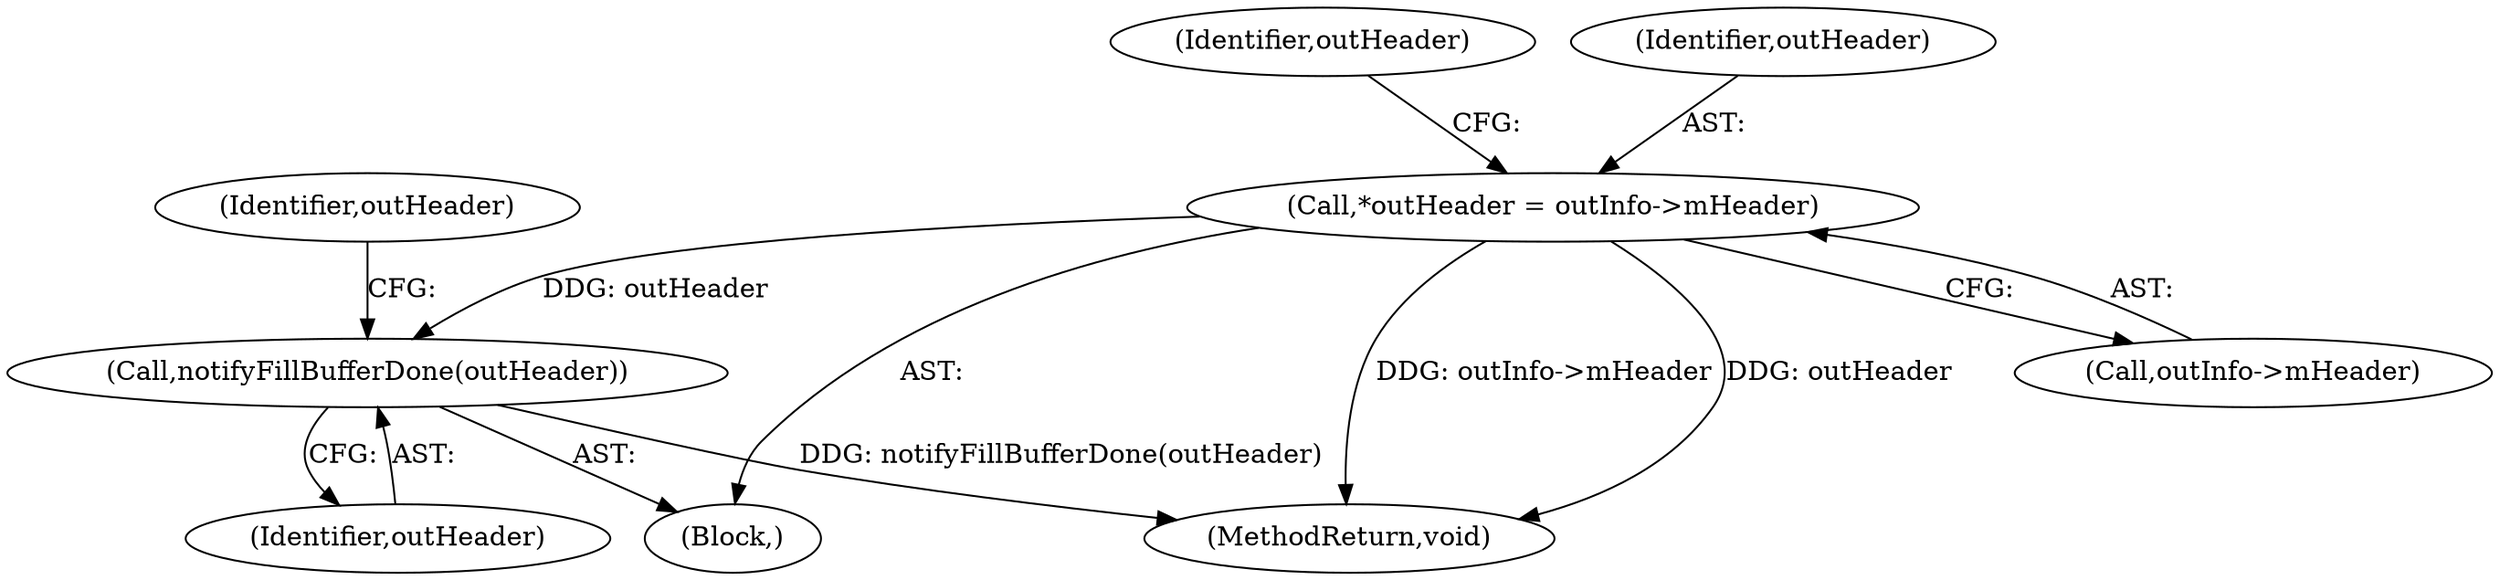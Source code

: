 digraph "0_Android_8e438e153f661e9df8db0ac41d587e940352df06@pointer" {
"1001013" [label="(Call,*outHeader = outInfo->mHeader)"];
"1001325" [label="(Call,notifyFillBufferDone(outHeader))"];
"1001326" [label="(Identifier,outHeader)"];
"1001328" [label="(Identifier,outHeader)"];
"1001006" [label="(Block,)"];
"1001021" [label="(Identifier,outHeader)"];
"1001013" [label="(Call,*outHeader = outInfo->mHeader)"];
"1001015" [label="(Call,outInfo->mHeader)"];
"1001427" [label="(MethodReturn,void)"];
"1001325" [label="(Call,notifyFillBufferDone(outHeader))"];
"1001014" [label="(Identifier,outHeader)"];
"1001013" -> "1001006"  [label="AST: "];
"1001013" -> "1001015"  [label="CFG: "];
"1001014" -> "1001013"  [label="AST: "];
"1001015" -> "1001013"  [label="AST: "];
"1001021" -> "1001013"  [label="CFG: "];
"1001013" -> "1001427"  [label="DDG: outInfo->mHeader"];
"1001013" -> "1001427"  [label="DDG: outHeader"];
"1001013" -> "1001325"  [label="DDG: outHeader"];
"1001325" -> "1001006"  [label="AST: "];
"1001325" -> "1001326"  [label="CFG: "];
"1001326" -> "1001325"  [label="AST: "];
"1001328" -> "1001325"  [label="CFG: "];
"1001325" -> "1001427"  [label="DDG: notifyFillBufferDone(outHeader)"];
}

